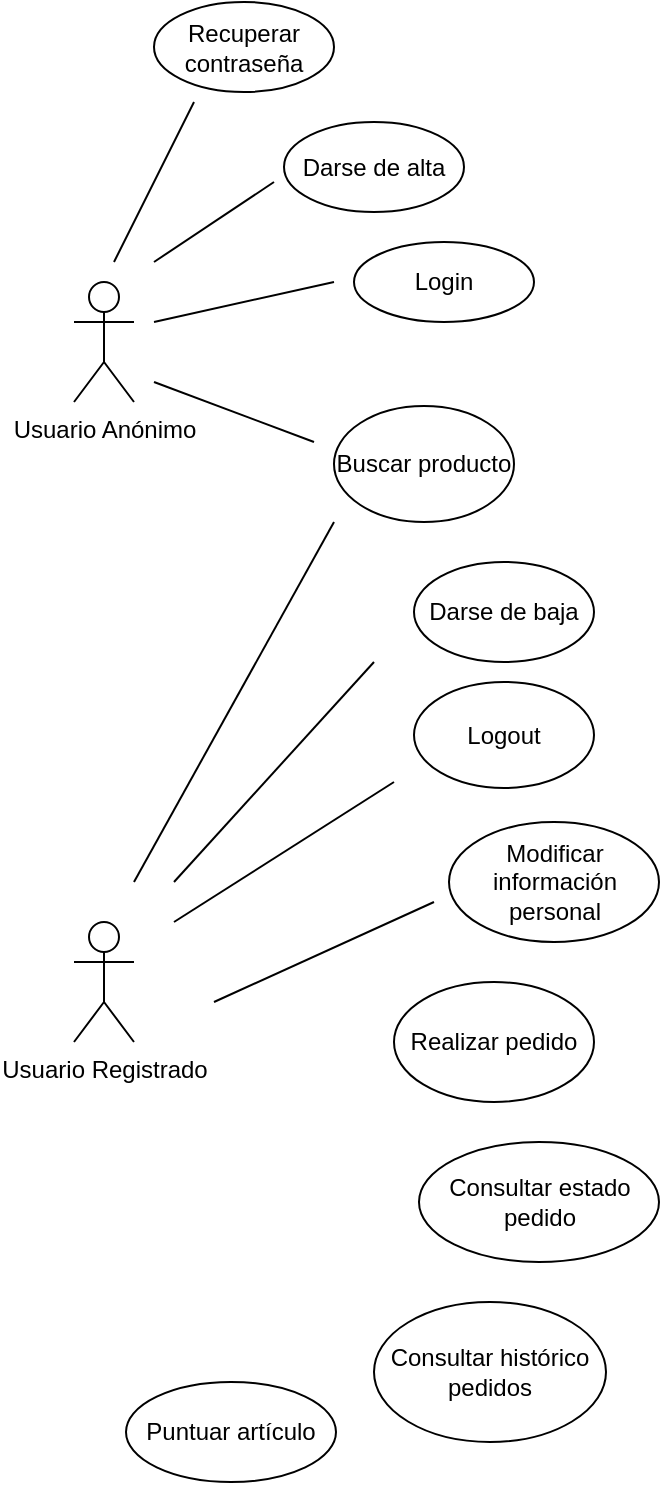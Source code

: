 <mxfile version="12.0.0" type="device" pages="1"><diagram name="Page-1" id="e7e014a7-5840-1c2e-5031-d8a46d1fe8dd"><mxGraphModel dx="1012" dy="432" grid="1" gridSize="10" guides="1" tooltips="1" connect="1" arrows="1" fold="1" page="1" pageScale="1" pageWidth="1169" pageHeight="826" background="#ffffff" math="0" shadow="0"><root><mxCell id="0"/><mxCell id="1" parent="0"/><mxCell id="yu4y-RxOPxvFgfwygN1e-41" value="&lt;div&gt;Usuario Anónimo&lt;/div&gt;" style="shape=umlActor;verticalLabelPosition=bottom;labelBackgroundColor=#ffffff;verticalAlign=top;html=1;outlineConnect=0;" parent="1" vertex="1"><mxGeometry x="80" y="160" width="30" height="60" as="geometry"/></mxCell><mxCell id="yu4y-RxOPxvFgfwygN1e-47" value="Usuario Registrado" style="shape=umlActor;verticalLabelPosition=bottom;labelBackgroundColor=#ffffff;verticalAlign=top;html=1;outlineConnect=0;" parent="1" vertex="1"><mxGeometry x="80" y="480" width="30" height="60" as="geometry"/></mxCell><mxCell id="yu4y-RxOPxvFgfwygN1e-61" value="Darse de alta" style="ellipse;whiteSpace=wrap;html=1;" parent="1" vertex="1"><mxGeometry x="185" y="80" width="90" height="45" as="geometry"/></mxCell><mxCell id="yu4y-RxOPxvFgfwygN1e-62" value="Login" style="ellipse;whiteSpace=wrap;html=1;" parent="1" vertex="1"><mxGeometry x="220" y="140" width="90" height="40" as="geometry"/></mxCell><mxCell id="yu4y-RxOPxvFgfwygN1e-64" value="Buscar producto" style="ellipse;whiteSpace=wrap;html=1;" parent="1" vertex="1"><mxGeometry x="210" y="222" width="90" height="58" as="geometry"/></mxCell><mxCell id="yu4y-RxOPxvFgfwygN1e-65" value="Darse de baja" style="ellipse;whiteSpace=wrap;html=1;" parent="1" vertex="1"><mxGeometry x="250" y="300" width="90" height="50" as="geometry"/></mxCell><mxCell id="yu4y-RxOPxvFgfwygN1e-66" value="Modificar información personal" style="ellipse;whiteSpace=wrap;html=1;" parent="1" vertex="1"><mxGeometry x="267.5" y="430" width="105" height="60" as="geometry"/></mxCell><mxCell id="yu4y-RxOPxvFgfwygN1e-67" value="Logout" style="ellipse;whiteSpace=wrap;html=1;" parent="1" vertex="1"><mxGeometry x="250" y="360" width="90" height="53" as="geometry"/></mxCell><mxCell id="yu4y-RxOPxvFgfwygN1e-68" value="Realizar pedido" style="ellipse;whiteSpace=wrap;html=1;" parent="1" vertex="1"><mxGeometry x="240" y="510" width="100" height="60" as="geometry"/></mxCell><mxCell id="yu4y-RxOPxvFgfwygN1e-69" value="Consultar estado pedido" style="ellipse;whiteSpace=wrap;html=1;" parent="1" vertex="1"><mxGeometry x="252.5" y="590" width="120" height="60" as="geometry"/></mxCell><mxCell id="yu4y-RxOPxvFgfwygN1e-70" value="Consultar histórico pedidos" style="ellipse;whiteSpace=wrap;html=1;" parent="1" vertex="1"><mxGeometry x="230" y="670" width="116" height="70" as="geometry"/></mxCell><mxCell id="yu4y-RxOPxvFgfwygN1e-71" value="Puntuar artículo" style="ellipse;whiteSpace=wrap;html=1;" parent="1" vertex="1"><mxGeometry x="106" y="710" width="105" height="50" as="geometry"/></mxCell><mxCell id="yu4y-RxOPxvFgfwygN1e-72" value="Recuperar contraseña" style="ellipse;whiteSpace=wrap;html=1;" parent="1" vertex="1"><mxGeometry x="120" y="20" width="90" height="45" as="geometry"/></mxCell><mxCell id="yu4y-RxOPxvFgfwygN1e-73" value="" style="endArrow=none;html=1;" parent="1" edge="1"><mxGeometry width="50" height="50" relative="1" as="geometry"><mxPoint x="100" y="150" as="sourcePoint"/><mxPoint x="140" y="70" as="targetPoint"/></mxGeometry></mxCell><mxCell id="yu4y-RxOPxvFgfwygN1e-74" value="" style="endArrow=none;html=1;" parent="1" edge="1"><mxGeometry width="50" height="50" relative="1" as="geometry"><mxPoint x="120" y="150" as="sourcePoint"/><mxPoint x="180" y="110" as="targetPoint"/></mxGeometry></mxCell><mxCell id="yu4y-RxOPxvFgfwygN1e-75" value="" style="endArrow=none;html=1;" parent="1" edge="1"><mxGeometry width="50" height="50" relative="1" as="geometry"><mxPoint x="120" y="180" as="sourcePoint"/><mxPoint x="210" y="160" as="targetPoint"/></mxGeometry></mxCell><mxCell id="yu4y-RxOPxvFgfwygN1e-76" value="" style="endArrow=none;html=1;" parent="1" edge="1"><mxGeometry width="50" height="50" relative="1" as="geometry"><mxPoint x="120" y="210" as="sourcePoint"/><mxPoint x="200" y="240" as="targetPoint"/></mxGeometry></mxCell><mxCell id="yu4y-RxOPxvFgfwygN1e-77" value="" style="endArrow=none;html=1;" parent="1" edge="1"><mxGeometry width="50" height="50" relative="1" as="geometry"><mxPoint x="110" y="460" as="sourcePoint"/><mxPoint x="210" y="280" as="targetPoint"/></mxGeometry></mxCell><mxCell id="yu4y-RxOPxvFgfwygN1e-78" value="" style="endArrow=none;html=1;" parent="1" edge="1"><mxGeometry width="50" height="50" relative="1" as="geometry"><mxPoint x="130" y="480" as="sourcePoint"/><mxPoint x="240" y="410" as="targetPoint"/></mxGeometry></mxCell><mxCell id="LQ5KEABpOveTbv3qwULY-1" value="" style="endArrow=none;html=1;" edge="1" parent="1"><mxGeometry width="50" height="50" relative="1" as="geometry"><mxPoint x="230" y="350" as="sourcePoint"/><mxPoint x="130" y="460" as="targetPoint"/></mxGeometry></mxCell><mxCell id="LQ5KEABpOveTbv3qwULY-2" value="" style="endArrow=none;html=1;" edge="1" parent="1"><mxGeometry width="50" height="50" relative="1" as="geometry"><mxPoint x="150" y="520" as="sourcePoint"/><mxPoint x="260" y="470" as="targetPoint"/></mxGeometry></mxCell></root></mxGraphModel></diagram></mxfile>